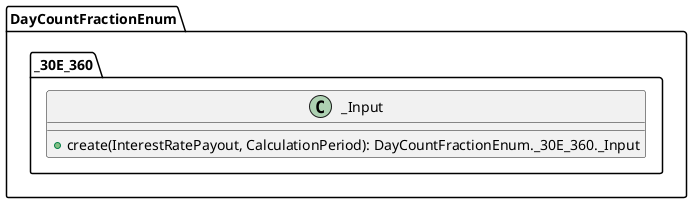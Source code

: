 @startuml

    class DayCountFractionEnum._30E_360._Input [[DayCountFractionEnum._30E_360._Input.html]] {
        +create(InterestRatePayout, CalculationPeriod): DayCountFractionEnum._30E_360._Input
    }

@enduml
